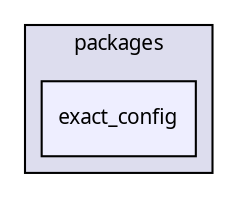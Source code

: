 digraph "packages/gui/packages/context_set/packages/exact_config/" {
  compound=true
  node [ fontsize="10", fontname="FreeSans.ttf"];
  edge [ labelfontsize="10", labelfontname="FreeSans.ttf"];
  subgraph clusterdir_751b0c2ff897e77ddff87f0cc4c3f774 {
    graph [ bgcolor="#ddddee", pencolor="black", label="packages" fontname="FreeSans.ttf", fontsize="10", URL="dir_751b0c2ff897e77ddff87f0cc4c3f774.html"]
  dir_e830f3eec4b93fec83e099e9d3c73e62 [shape=box, label="exact_config", style="filled", fillcolor="#eeeeff", pencolor="black", URL="dir_e830f3eec4b93fec83e099e9d3c73e62.html"];
  }
}
